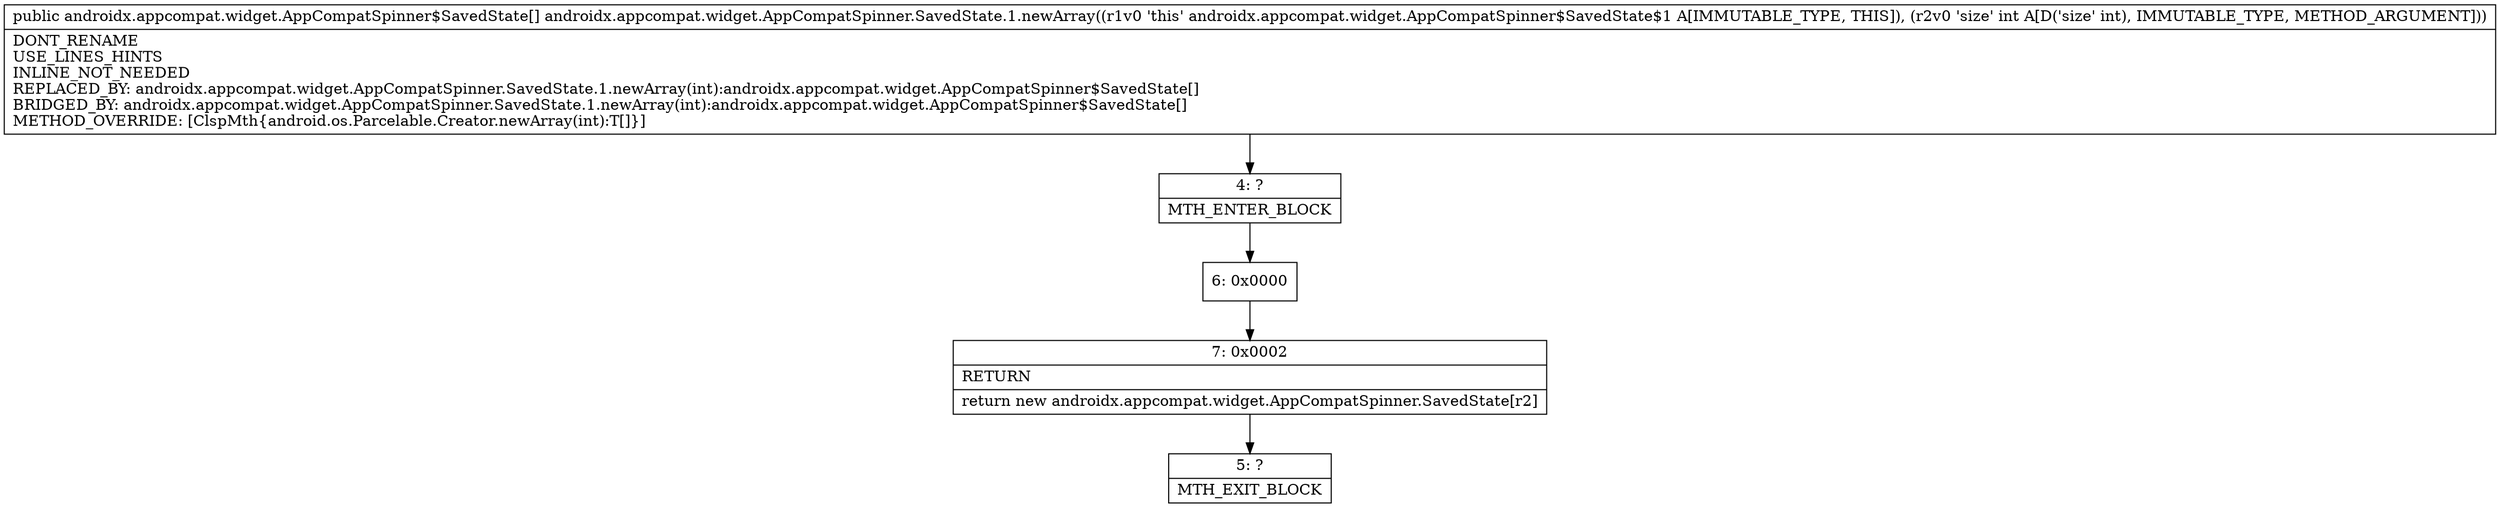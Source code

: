 digraph "CFG forandroidx.appcompat.widget.AppCompatSpinner.SavedState.1.newArray(I)[Landroidx\/appcompat\/widget\/AppCompatSpinner$SavedState;" {
Node_4 [shape=record,label="{4\:\ ?|MTH_ENTER_BLOCK\l}"];
Node_6 [shape=record,label="{6\:\ 0x0000}"];
Node_7 [shape=record,label="{7\:\ 0x0002|RETURN\l|return new androidx.appcompat.widget.AppCompatSpinner.SavedState[r2]\l}"];
Node_5 [shape=record,label="{5\:\ ?|MTH_EXIT_BLOCK\l}"];
MethodNode[shape=record,label="{public androidx.appcompat.widget.AppCompatSpinner$SavedState[] androidx.appcompat.widget.AppCompatSpinner.SavedState.1.newArray((r1v0 'this' androidx.appcompat.widget.AppCompatSpinner$SavedState$1 A[IMMUTABLE_TYPE, THIS]), (r2v0 'size' int A[D('size' int), IMMUTABLE_TYPE, METHOD_ARGUMENT]))  | DONT_RENAME\lUSE_LINES_HINTS\lINLINE_NOT_NEEDED\lREPLACED_BY: androidx.appcompat.widget.AppCompatSpinner.SavedState.1.newArray(int):androidx.appcompat.widget.AppCompatSpinner$SavedState[]\lBRIDGED_BY: androidx.appcompat.widget.AppCompatSpinner.SavedState.1.newArray(int):androidx.appcompat.widget.AppCompatSpinner$SavedState[]\lMETHOD_OVERRIDE: [ClspMth\{android.os.Parcelable.Creator.newArray(int):T[]\}]\l}"];
MethodNode -> Node_4;Node_4 -> Node_6;
Node_6 -> Node_7;
Node_7 -> Node_5;
}

